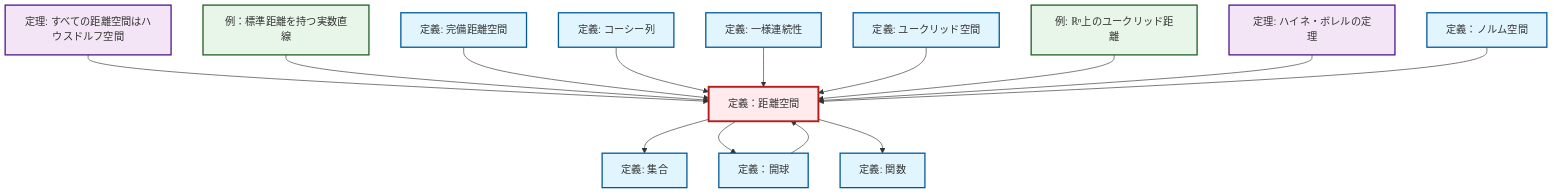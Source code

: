 graph TD
    classDef definition fill:#e1f5fe,stroke:#01579b,stroke-width:2px
    classDef theorem fill:#f3e5f5,stroke:#4a148c,stroke-width:2px
    classDef axiom fill:#fff3e0,stroke:#e65100,stroke-width:2px
    classDef example fill:#e8f5e9,stroke:#1b5e20,stroke-width:2px
    classDef current fill:#ffebee,stroke:#b71c1c,stroke-width:3px
    def-cauchy-sequence["定義: コーシー列"]:::definition
    def-metric-space["定義：距離空間"]:::definition
    def-normed-vector-space["定義：ノルム空間"]:::definition
    ex-real-line-metric["例：標準距離を持つ実数直線"]:::example
    ex-euclidean-metric["例: ℝⁿ上のユークリッド距離"]:::example
    def-complete-metric-space["定義: 完備距離空間"]:::definition
    thm-heine-borel["定理: ハイネ・ボレルの定理"]:::theorem
    def-open-ball["定義：開球"]:::definition
    def-euclidean-space["定義: ユークリッド空間"]:::definition
    thm-metric-hausdorff["定理: すべての距離空間はハウスドルフ空間"]:::theorem
    def-set["定義: 集合"]:::definition
    def-uniform-continuity["定義: 一様連続性"]:::definition
    def-function["定義: 関数"]:::definition
    thm-metric-hausdorff --> def-metric-space
    def-metric-space --> def-set
    ex-real-line-metric --> def-metric-space
    def-complete-metric-space --> def-metric-space
    def-open-ball --> def-metric-space
    def-cauchy-sequence --> def-metric-space
    def-uniform-continuity --> def-metric-space
    def-euclidean-space --> def-metric-space
    ex-euclidean-metric --> def-metric-space
    thm-heine-borel --> def-metric-space
    def-metric-space --> def-open-ball
    def-metric-space --> def-function
    def-normed-vector-space --> def-metric-space
    class def-metric-space current